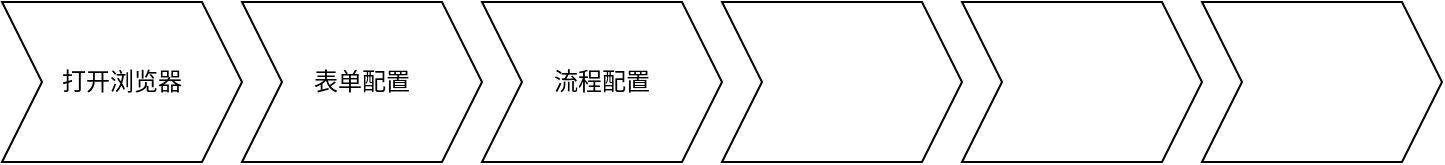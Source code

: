 <mxfile version="24.4.4" type="github">
  <diagram name="第 1 页" id="gqDG2Gp0E2L2Fy4fAPNA">
    <mxGraphModel dx="1687" dy="918" grid="1" gridSize="10" guides="1" tooltips="1" connect="1" arrows="1" fold="1" page="1" pageScale="1" pageWidth="827" pageHeight="1169" math="0" shadow="0">
      <root>
        <mxCell id="0" />
        <mxCell id="1" parent="0" />
        <mxCell id="3Tfccr52SiQmyFZQaD_a-1" value="打开浏览器" style="shape=step;perimeter=stepPerimeter;whiteSpace=wrap;html=1;fixedSize=1;" vertex="1" parent="1">
          <mxGeometry x="40" y="120" width="120" height="80" as="geometry" />
        </mxCell>
        <mxCell id="3Tfccr52SiQmyFZQaD_a-2" value="表单配置" style="shape=step;perimeter=stepPerimeter;whiteSpace=wrap;html=1;fixedSize=1;" vertex="1" parent="1">
          <mxGeometry x="160" y="120" width="120" height="80" as="geometry" />
        </mxCell>
        <mxCell id="3Tfccr52SiQmyFZQaD_a-3" value="流程配置" style="shape=step;perimeter=stepPerimeter;whiteSpace=wrap;html=1;fixedSize=1;" vertex="1" parent="1">
          <mxGeometry x="280" y="120" width="120" height="80" as="geometry" />
        </mxCell>
        <mxCell id="3Tfccr52SiQmyFZQaD_a-4" value="" style="shape=step;perimeter=stepPerimeter;whiteSpace=wrap;html=1;fixedSize=1;" vertex="1" parent="1">
          <mxGeometry x="400" y="120" width="120" height="80" as="geometry" />
        </mxCell>
        <mxCell id="3Tfccr52SiQmyFZQaD_a-5" value="" style="shape=step;perimeter=stepPerimeter;whiteSpace=wrap;html=1;fixedSize=1;" vertex="1" parent="1">
          <mxGeometry x="520" y="120" width="120" height="80" as="geometry" />
        </mxCell>
        <mxCell id="3Tfccr52SiQmyFZQaD_a-6" value="" style="shape=step;perimeter=stepPerimeter;whiteSpace=wrap;html=1;fixedSize=1;" vertex="1" parent="1">
          <mxGeometry x="640" y="120" width="120" height="80" as="geometry" />
        </mxCell>
      </root>
    </mxGraphModel>
  </diagram>
</mxfile>

